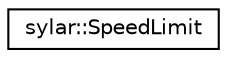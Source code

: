 digraph "类继承关系图"
{
 // LATEX_PDF_SIZE
  edge [fontname="Helvetica",fontsize="10",labelfontname="Helvetica",labelfontsize="10"];
  node [fontname="Helvetica",fontsize="10",shape=record];
  rankdir="LR";
  Node0 [label="sylar::SpeedLimit",height=0.2,width=0.4,color="black", fillcolor="white", style="filled",URL="$classsylar_1_1SpeedLimit.html",tooltip=" "];
}

